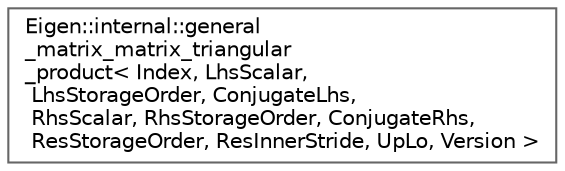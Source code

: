 digraph "Graphical Class Hierarchy"
{
 // LATEX_PDF_SIZE
  bgcolor="transparent";
  edge [fontname=Helvetica,fontsize=10,labelfontname=Helvetica,labelfontsize=10];
  node [fontname=Helvetica,fontsize=10,shape=box,height=0.2,width=0.4];
  rankdir="LR";
  Node0 [id="Node000000",label="Eigen::internal::general\l_matrix_matrix_triangular\l_product\< Index, LhsScalar,\l LhsStorageOrder, ConjugateLhs,\l RhsScalar, RhsStorageOrder, ConjugateRhs,\l ResStorageOrder, ResInnerStride, UpLo, Version \>",height=0.2,width=0.4,color="grey40", fillcolor="white", style="filled",URL="$structEigen_1_1internal_1_1general__matrix__matrix__triangular__product.html",tooltip=" "];
}
